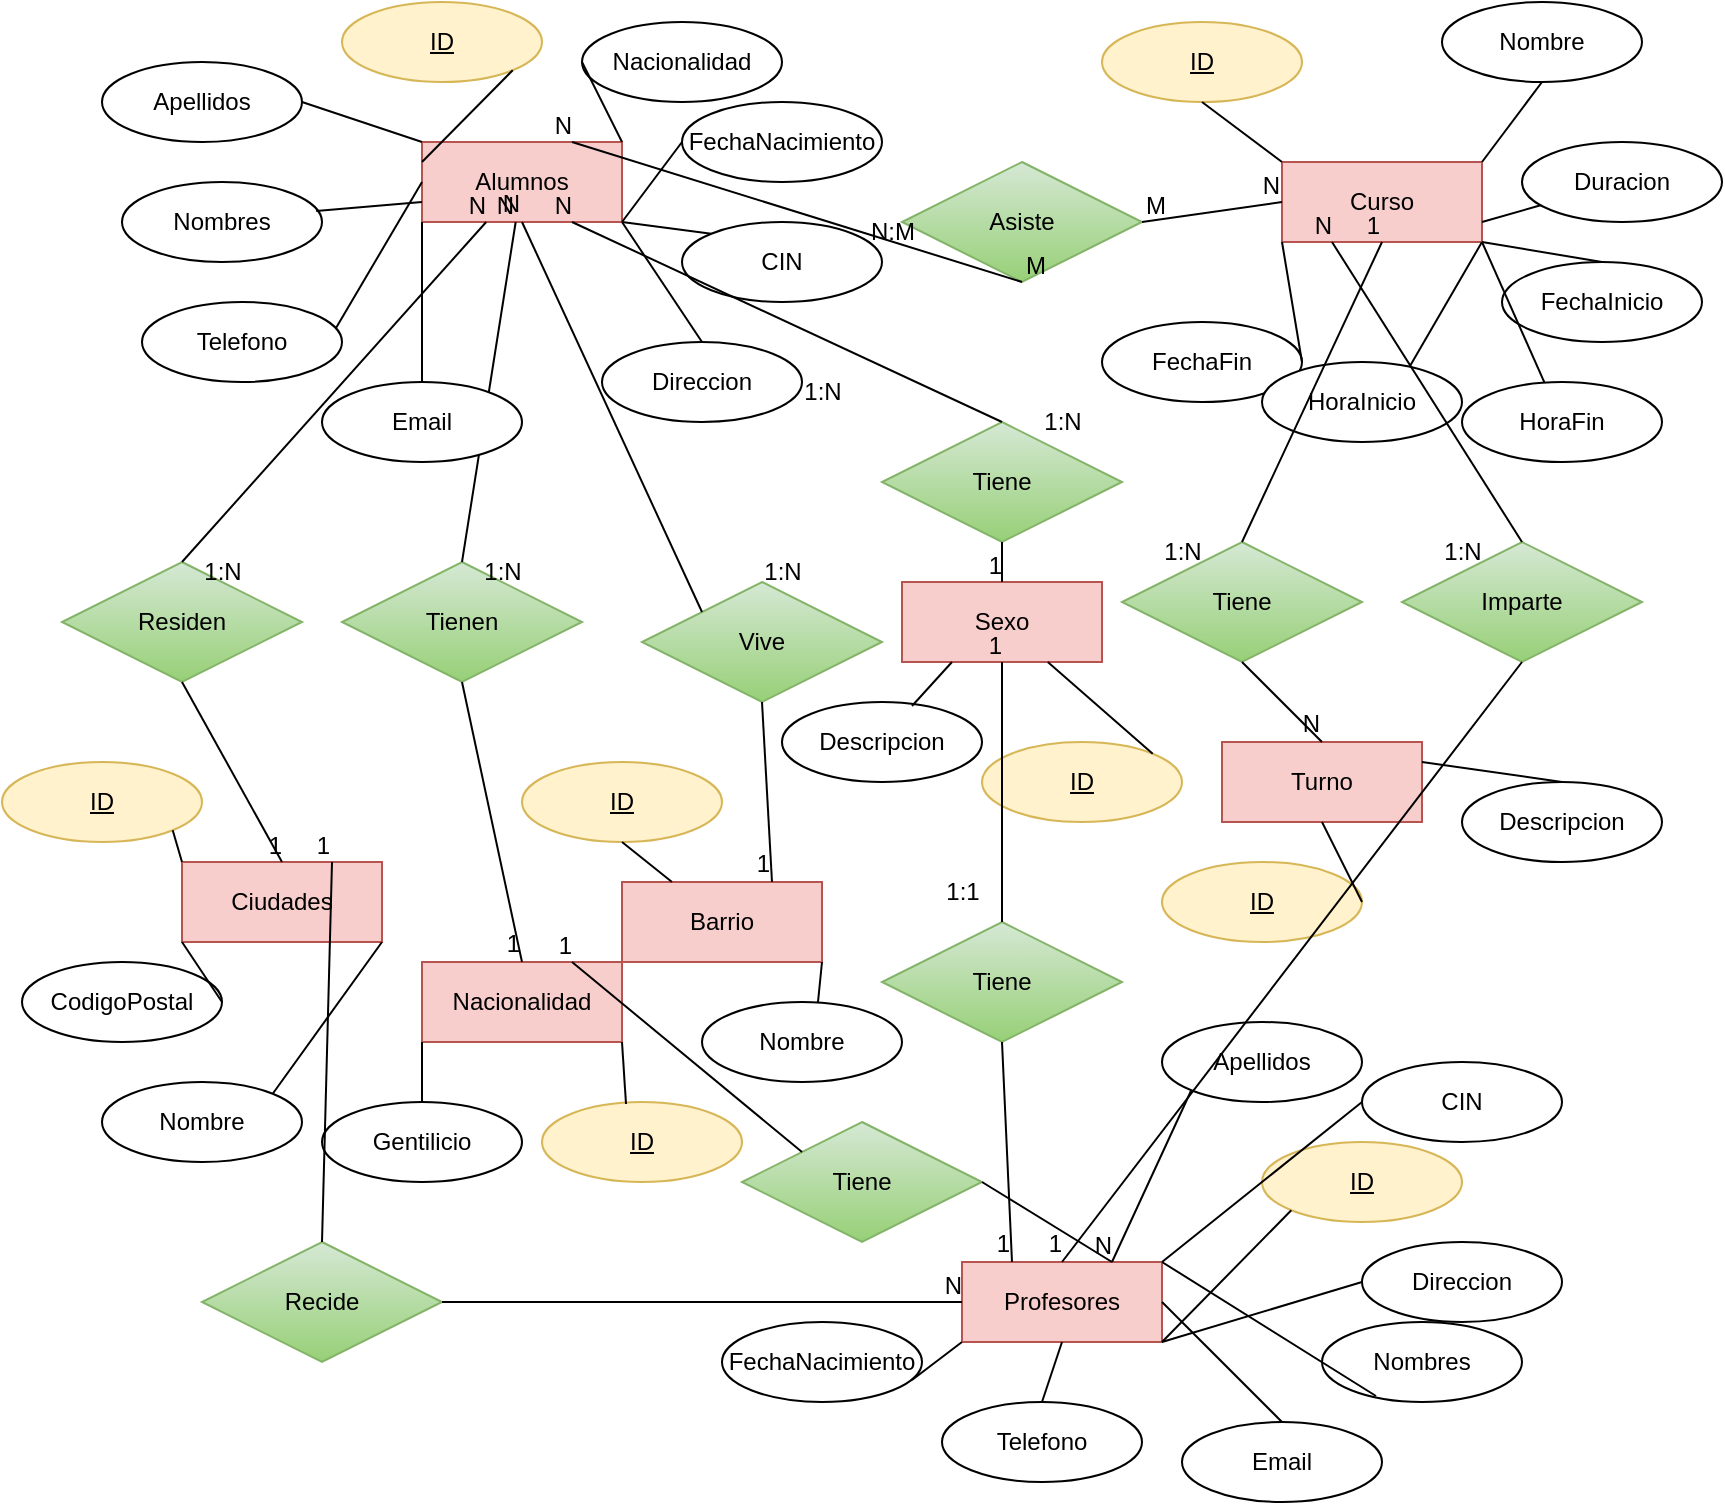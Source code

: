 <mxfile version="20.2.3" type="device"><diagram id="ryzPgXsZjJfLl2V2SXRF" name="Página-1"><mxGraphModel dx="1921" dy="790" grid="1" gridSize="10" guides="1" tooltips="1" connect="1" arrows="1" fold="1" page="1" pageScale="1" pageWidth="827" pageHeight="1169" math="0" shadow="0"><root><mxCell id="0"/><mxCell id="1" parent="0"/><mxCell id="Io1nAtHtb8ZyB7JN7uuc-1" value="Alumnos" style="whiteSpace=wrap;html=1;align=center;fillColor=#f8cecc;strokeColor=#b85450;" parent="1" vertex="1"><mxGeometry x="200" y="80" width="100" height="40" as="geometry"/></mxCell><mxCell id="Io1nAtHtb8ZyB7JN7uuc-3" value="ID" style="ellipse;whiteSpace=wrap;html=1;align=center;fontStyle=4;fillColor=#fff2cc;strokeColor=#d6b656;" parent="1" vertex="1"><mxGeometry x="160" y="10" width="100" height="40" as="geometry"/></mxCell><mxCell id="Io1nAtHtb8ZyB7JN7uuc-8" value="CIN" style="ellipse;whiteSpace=wrap;html=1;align=center;" parent="1" vertex="1"><mxGeometry x="330" y="120" width="100" height="40" as="geometry"/></mxCell><mxCell id="Io1nAtHtb8ZyB7JN7uuc-11" value="Telefono" style="ellipse;whiteSpace=wrap;html=1;align=center;" parent="1" vertex="1"><mxGeometry x="60" y="160" width="100" height="40" as="geometry"/></mxCell><mxCell id="Io1nAtHtb8ZyB7JN7uuc-12" value="Nacionalidad" style="ellipse;whiteSpace=wrap;html=1;align=center;" parent="1" vertex="1"><mxGeometry x="280" y="20" width="100" height="40" as="geometry"/></mxCell><mxCell id="Io1nAtHtb8ZyB7JN7uuc-13" value="Nombres" style="ellipse;whiteSpace=wrap;html=1;align=center;" parent="1" vertex="1"><mxGeometry x="50" y="100" width="100" height="40" as="geometry"/></mxCell><mxCell id="Io1nAtHtb8ZyB7JN7uuc-14" value="Apellidos" style="ellipse;whiteSpace=wrap;html=1;align=center;" parent="1" vertex="1"><mxGeometry x="40" y="40" width="100" height="40" as="geometry"/></mxCell><mxCell id="Io1nAtHtb8ZyB7JN7uuc-15" value="FechaNacimiento" style="ellipse;whiteSpace=wrap;html=1;align=center;" parent="1" vertex="1"><mxGeometry x="330" y="60" width="100" height="40" as="geometry"/></mxCell><mxCell id="Io1nAtHtb8ZyB7JN7uuc-16" value="" style="endArrow=none;html=1;rounded=0;exitX=0;exitY=1;exitDx=0;exitDy=0;" parent="1" source="Io1nAtHtb8ZyB7JN7uuc-1" target="Io1nAtHtb8ZyB7JN7uuc-9" edge="1"><mxGeometry relative="1" as="geometry"><mxPoint x="190" y="290" as="sourcePoint"/><mxPoint x="350" y="290" as="targetPoint"/></mxGeometry></mxCell><mxCell id="Io1nAtHtb8ZyB7JN7uuc-17" value="" style="endArrow=none;html=1;rounded=0;entryX=0;entryY=0.75;entryDx=0;entryDy=0;exitX=0.971;exitY=0.361;exitDx=0;exitDy=0;exitPerimeter=0;" parent="1" edge="1" target="Io1nAtHtb8ZyB7JN7uuc-1" source="Io1nAtHtb8ZyB7JN7uuc-13"><mxGeometry relative="1" as="geometry"><mxPoint x="100" y="270" as="sourcePoint"/><mxPoint x="260" y="270" as="targetPoint"/></mxGeometry></mxCell><mxCell id="Io1nAtHtb8ZyB7JN7uuc-18" value="" style="endArrow=none;html=1;rounded=0;exitX=0;exitY=0;exitDx=0;exitDy=0;entryX=1;entryY=0.5;entryDx=0;entryDy=0;" parent="1" source="Io1nAtHtb8ZyB7JN7uuc-1" target="Io1nAtHtb8ZyB7JN7uuc-14" edge="1"><mxGeometry relative="1" as="geometry"><mxPoint x="190" y="290" as="sourcePoint"/><mxPoint x="350" y="290" as="targetPoint"/></mxGeometry></mxCell><mxCell id="Io1nAtHtb8ZyB7JN7uuc-20" value="" style="endArrow=none;html=1;rounded=0;entryX=0;entryY=0.25;entryDx=0;entryDy=0;exitX=1;exitY=1;exitDx=0;exitDy=0;" parent="1" edge="1" target="Io1nAtHtb8ZyB7JN7uuc-1" source="Io1nAtHtb8ZyB7JN7uuc-3"><mxGeometry relative="1" as="geometry"><mxPoint x="150" y="160" as="sourcePoint"/><mxPoint x="210" y="230" as="targetPoint"/></mxGeometry></mxCell><mxCell id="Io1nAtHtb8ZyB7JN7uuc-21" value="" style="endArrow=none;html=1;rounded=0;exitX=0.97;exitY=0.325;exitDx=0;exitDy=0;exitPerimeter=0;entryX=0;entryY=0.5;entryDx=0;entryDy=0;" parent="1" source="Io1nAtHtb8ZyB7JN7uuc-11" edge="1" target="Io1nAtHtb8ZyB7JN7uuc-1"><mxGeometry relative="1" as="geometry"><mxPoint x="190" y="290" as="sourcePoint"/><mxPoint x="210" y="270" as="targetPoint"/></mxGeometry></mxCell><mxCell id="Io1nAtHtb8ZyB7JN7uuc-22" value="" style="endArrow=none;html=1;rounded=0;exitX=1;exitY=1;exitDx=0;exitDy=0;entryX=0;entryY=0.5;entryDx=0;entryDy=0;" parent="1" source="Io1nAtHtb8ZyB7JN7uuc-1" target="Io1nAtHtb8ZyB7JN7uuc-15" edge="1"><mxGeometry relative="1" as="geometry"><mxPoint x="190" y="290" as="sourcePoint"/><mxPoint x="350" y="290" as="targetPoint"/></mxGeometry></mxCell><mxCell id="Io1nAtHtb8ZyB7JN7uuc-23" value="" style="endArrow=none;html=1;rounded=0;exitX=1;exitY=1;exitDx=0;exitDy=0;entryX=0;entryY=0;entryDx=0;entryDy=0;" parent="1" source="Io1nAtHtb8ZyB7JN7uuc-1" target="Io1nAtHtb8ZyB7JN7uuc-8" edge="1"><mxGeometry relative="1" as="geometry"><mxPoint x="190" y="290" as="sourcePoint"/><mxPoint x="350" y="290" as="targetPoint"/></mxGeometry></mxCell><mxCell id="Io1nAtHtb8ZyB7JN7uuc-24" value="" style="endArrow=none;html=1;rounded=0;exitX=1;exitY=1;exitDx=0;exitDy=0;entryX=0.5;entryY=0;entryDx=0;entryDy=0;" parent="1" source="Io1nAtHtb8ZyB7JN7uuc-1" target="Io1nAtHtb8ZyB7JN7uuc-7" edge="1"><mxGeometry relative="1" as="geometry"><mxPoint x="190" y="290" as="sourcePoint"/><mxPoint x="350" y="290" as="targetPoint"/></mxGeometry></mxCell><mxCell id="Io1nAtHtb8ZyB7JN7uuc-27" value="" style="endArrow=none;html=1;rounded=0;exitX=1;exitY=0;exitDx=0;exitDy=0;entryX=0;entryY=0.5;entryDx=0;entryDy=0;" parent="1" source="Io1nAtHtb8ZyB7JN7uuc-1" target="Io1nAtHtb8ZyB7JN7uuc-12" edge="1"><mxGeometry relative="1" as="geometry"><mxPoint x="190" y="290" as="sourcePoint"/><mxPoint x="350" y="290" as="targetPoint"/></mxGeometry></mxCell><mxCell id="Io1nAtHtb8ZyB7JN7uuc-29" value="Ciudades" style="whiteSpace=wrap;html=1;align=center;fillColor=#f8cecc;strokeColor=#b85450;" parent="1" vertex="1"><mxGeometry x="80" y="440" width="100" height="40" as="geometry"/></mxCell><mxCell id="Io1nAtHtb8ZyB7JN7uuc-32" value="ID" style="ellipse;whiteSpace=wrap;html=1;align=center;fontStyle=4;fillColor=#fff2cc;strokeColor=#d6b656;" parent="1" vertex="1"><mxGeometry x="-10" y="390" width="100" height="40" as="geometry"/></mxCell><mxCell id="Io1nAtHtb8ZyB7JN7uuc-33" value="Nombre" style="ellipse;whiteSpace=wrap;html=1;align=center;" parent="1" vertex="1"><mxGeometry x="40" y="550" width="100" height="40" as="geometry"/></mxCell><mxCell id="Io1nAtHtb8ZyB7JN7uuc-34" value="CodigoPostal" style="ellipse;whiteSpace=wrap;html=1;align=center;" parent="1" vertex="1"><mxGeometry y="490" width="100" height="40" as="geometry"/></mxCell><mxCell id="Io1nAtHtb8ZyB7JN7uuc-35" value="Sexo" style="whiteSpace=wrap;html=1;align=center;fillColor=#f8cecc;strokeColor=#b85450;" parent="1" vertex="1"><mxGeometry x="440" y="300" width="100" height="40" as="geometry"/></mxCell><mxCell id="Io1nAtHtb8ZyB7JN7uuc-36" value="ID" style="ellipse;whiteSpace=wrap;html=1;align=center;fontStyle=4;fillColor=#fff2cc;strokeColor=#d6b656;" parent="1" vertex="1"><mxGeometry x="480" y="380" width="100" height="40" as="geometry"/></mxCell><mxCell id="Io1nAtHtb8ZyB7JN7uuc-37" value="Descripcion" style="ellipse;whiteSpace=wrap;html=1;align=center;" parent="1" vertex="1"><mxGeometry x="380" y="360" width="100" height="40" as="geometry"/></mxCell><mxCell id="Io1nAtHtb8ZyB7JN7uuc-40" value="" style="endArrow=none;html=1;rounded=0;exitX=0;exitY=0;exitDx=0;exitDy=0;entryX=1;entryY=1;entryDx=0;entryDy=0;" parent="1" source="Io1nAtHtb8ZyB7JN7uuc-29" target="Io1nAtHtb8ZyB7JN7uuc-32" edge="1"><mxGeometry relative="1" as="geometry"><mxPoint x="280" y="540" as="sourcePoint"/><mxPoint x="440" y="540" as="targetPoint"/></mxGeometry></mxCell><mxCell id="Io1nAtHtb8ZyB7JN7uuc-41" value="" style="endArrow=none;html=1;rounded=0;entryX=1;entryY=1;entryDx=0;entryDy=0;exitX=1;exitY=0;exitDx=0;exitDy=0;" parent="1" target="Io1nAtHtb8ZyB7JN7uuc-29" edge="1" source="Io1nAtHtb8ZyB7JN7uuc-33"><mxGeometry relative="1" as="geometry"><mxPoint x="140" y="620" as="sourcePoint"/><mxPoint x="250" y="540" as="targetPoint"/></mxGeometry></mxCell><mxCell id="Io1nAtHtb8ZyB7JN7uuc-42" value="" style="endArrow=none;html=1;rounded=0;exitX=1;exitY=0.5;exitDx=0;exitDy=0;entryX=0;entryY=1;entryDx=0;entryDy=0;" parent="1" source="Io1nAtHtb8ZyB7JN7uuc-34" target="Io1nAtHtb8ZyB7JN7uuc-29" edge="1"><mxGeometry relative="1" as="geometry"><mxPoint x="280" y="540" as="sourcePoint"/><mxPoint x="440" y="540" as="targetPoint"/></mxGeometry></mxCell><mxCell id="Io1nAtHtb8ZyB7JN7uuc-43" value="" style="endArrow=none;html=1;rounded=0;exitX=0.65;exitY=0.05;exitDx=0;exitDy=0;exitPerimeter=0;entryX=0.25;entryY=1;entryDx=0;entryDy=0;" parent="1" source="Io1nAtHtb8ZyB7JN7uuc-37" target="Io1nAtHtb8ZyB7JN7uuc-35" edge="1"><mxGeometry relative="1" as="geometry"><mxPoint x="280" y="540" as="sourcePoint"/><mxPoint x="440" y="540" as="targetPoint"/></mxGeometry></mxCell><mxCell id="Io1nAtHtb8ZyB7JN7uuc-44" value="" style="endArrow=none;html=1;rounded=0;entryX=1;entryY=0;entryDx=0;entryDy=0;" parent="1" source="Io1nAtHtb8ZyB7JN7uuc-35" target="Io1nAtHtb8ZyB7JN7uuc-36" edge="1"><mxGeometry relative="1" as="geometry"><mxPoint x="280" y="540" as="sourcePoint"/><mxPoint x="470" y="560" as="targetPoint"/></mxGeometry></mxCell><mxCell id="Io1nAtHtb8ZyB7JN7uuc-45" value="Barrio" style="whiteSpace=wrap;html=1;align=center;fillColor=#f8cecc;strokeColor=#b85450;" parent="1" vertex="1"><mxGeometry x="300" y="450" width="100" height="40" as="geometry"/></mxCell><mxCell id="Io1nAtHtb8ZyB7JN7uuc-46" value="ID" style="ellipse;whiteSpace=wrap;html=1;align=center;fontStyle=4;fillColor=#fff2cc;strokeColor=#d6b656;" parent="1" vertex="1"><mxGeometry x="250" y="390" width="100" height="40" as="geometry"/></mxCell><mxCell id="Io1nAtHtb8ZyB7JN7uuc-47" value="Nombre" style="ellipse;whiteSpace=wrap;html=1;align=center;" parent="1" vertex="1"><mxGeometry x="340" y="510" width="100" height="40" as="geometry"/></mxCell><mxCell id="Io1nAtHtb8ZyB7JN7uuc-48" value="" style="endArrow=none;html=1;rounded=0;exitX=1;exitY=1;exitDx=0;exitDy=0;entryX=0.58;entryY=0;entryDx=0;entryDy=0;entryPerimeter=0;" parent="1" source="Io1nAtHtb8ZyB7JN7uuc-45" target="Io1nAtHtb8ZyB7JN7uuc-47" edge="1"><mxGeometry relative="1" as="geometry"><mxPoint x="170" y="640" as="sourcePoint"/><mxPoint x="330" y="640" as="targetPoint"/></mxGeometry></mxCell><mxCell id="Io1nAtHtb8ZyB7JN7uuc-49" value="" style="endArrow=none;html=1;rounded=0;exitX=0.25;exitY=0;exitDx=0;exitDy=0;entryX=0.5;entryY=1;entryDx=0;entryDy=0;" parent="1" source="Io1nAtHtb8ZyB7JN7uuc-45" target="Io1nAtHtb8ZyB7JN7uuc-46" edge="1"><mxGeometry relative="1" as="geometry"><mxPoint x="170" y="640" as="sourcePoint"/><mxPoint x="330" y="640" as="targetPoint"/></mxGeometry></mxCell><mxCell id="Io1nAtHtb8ZyB7JN7uuc-50" value="Nacionalidad" style="whiteSpace=wrap;html=1;align=center;fillColor=#f8cecc;strokeColor=#b85450;" parent="1" vertex="1"><mxGeometry x="200" y="490" width="100" height="40" as="geometry"/></mxCell><mxCell id="Io1nAtHtb8ZyB7JN7uuc-51" value="ID" style="ellipse;whiteSpace=wrap;html=1;align=center;fontStyle=4;fillColor=#fff2cc;strokeColor=#d6b656;" parent="1" vertex="1"><mxGeometry x="260" y="560" width="100" height="40" as="geometry"/></mxCell><mxCell id="Io1nAtHtb8ZyB7JN7uuc-52" value="Gentilicio" style="ellipse;whiteSpace=wrap;html=1;align=center;" parent="1" vertex="1"><mxGeometry x="150" y="560" width="100" height="40" as="geometry"/></mxCell><mxCell id="Io1nAtHtb8ZyB7JN7uuc-53" value="" style="endArrow=none;html=1;rounded=0;entryX=0;entryY=1;entryDx=0;entryDy=0;exitX=0.5;exitY=0;exitDx=0;exitDy=0;" parent="1" source="Io1nAtHtb8ZyB7JN7uuc-52" target="Io1nAtHtb8ZyB7JN7uuc-50" edge="1"><mxGeometry relative="1" as="geometry"><mxPoint x="170" y="540" as="sourcePoint"/><mxPoint x="330" y="540" as="targetPoint"/></mxGeometry></mxCell><mxCell id="Io1nAtHtb8ZyB7JN7uuc-54" value="" style="endArrow=none;html=1;rounded=0;entryX=0.42;entryY=0.025;entryDx=0;entryDy=0;entryPerimeter=0;exitX=1;exitY=1;exitDx=0;exitDy=0;" parent="1" source="Io1nAtHtb8ZyB7JN7uuc-50" target="Io1nAtHtb8ZyB7JN7uuc-51" edge="1"><mxGeometry relative="1" as="geometry"><mxPoint x="350" y="720" as="sourcePoint"/><mxPoint x="510" y="720" as="targetPoint"/></mxGeometry></mxCell><mxCell id="Io1nAtHtb8ZyB7JN7uuc-55" value="Profesores" style="whiteSpace=wrap;html=1;align=center;fillColor=#f8cecc;strokeColor=#b85450;" parent="1" vertex="1"><mxGeometry x="470" y="640" width="100" height="40" as="geometry"/></mxCell><mxCell id="Io1nAtHtb8ZyB7JN7uuc-58" value="ID" style="ellipse;whiteSpace=wrap;html=1;align=center;fontStyle=4;fillColor=#fff2cc;strokeColor=#d6b656;" parent="1" vertex="1"><mxGeometry x="620" y="580" width="100" height="40" as="geometry"/></mxCell><mxCell id="Io1nAtHtb8ZyB7JN7uuc-59" value="Nombres" style="ellipse;whiteSpace=wrap;html=1;align=center;" parent="1" vertex="1"><mxGeometry x="650" y="670" width="100" height="40" as="geometry"/></mxCell><mxCell id="Io1nAtHtb8ZyB7JN7uuc-60" value="Email" style="ellipse;whiteSpace=wrap;html=1;align=center;" parent="1" vertex="1"><mxGeometry x="580" y="720" width="100" height="40" as="geometry"/></mxCell><mxCell id="Io1nAtHtb8ZyB7JN7uuc-61" value="Telefono" style="ellipse;whiteSpace=wrap;html=1;align=center;" parent="1" vertex="1"><mxGeometry x="460" y="710" width="100" height="40" as="geometry"/></mxCell><mxCell id="Io1nAtHtb8ZyB7JN7uuc-63" value="Direccion" style="ellipse;whiteSpace=wrap;html=1;align=center;" parent="1" vertex="1"><mxGeometry x="670" y="630" width="100" height="40" as="geometry"/></mxCell><mxCell id="Io1nAtHtb8ZyB7JN7uuc-64" value="Apellidos" style="ellipse;whiteSpace=wrap;html=1;align=center;" parent="1" vertex="1"><mxGeometry x="570" y="520" width="100" height="40" as="geometry"/></mxCell><mxCell id="Io1nAtHtb8ZyB7JN7uuc-66" value="FechaNacimiento" style="ellipse;whiteSpace=wrap;html=1;align=center;" parent="1" vertex="1"><mxGeometry x="350" y="670" width="100" height="40" as="geometry"/></mxCell><mxCell id="Io1nAtHtb8ZyB7JN7uuc-67" value="" style="endArrow=none;html=1;rounded=0;exitX=0.27;exitY=0.925;exitDx=0;exitDy=0;exitPerimeter=0;entryX=1;entryY=0;entryDx=0;entryDy=0;" parent="1" source="Io1nAtHtb8ZyB7JN7uuc-59" target="Io1nAtHtb8ZyB7JN7uuc-55" edge="1"><mxGeometry relative="1" as="geometry"><mxPoint x="620" y="409.5" as="sourcePoint"/><mxPoint x="780" y="409.5" as="targetPoint"/></mxGeometry></mxCell><mxCell id="Io1nAtHtb8ZyB7JN7uuc-68" value="" style="endArrow=none;html=1;rounded=0;exitX=0.5;exitY=0;exitDx=0;exitDy=0;entryX=0.5;entryY=1;entryDx=0;entryDy=0;" parent="1" source="Io1nAtHtb8ZyB7JN7uuc-61" target="Io1nAtHtb8ZyB7JN7uuc-55" edge="1"><mxGeometry relative="1" as="geometry"><mxPoint x="530" y="340" as="sourcePoint"/><mxPoint x="690" y="340" as="targetPoint"/></mxGeometry></mxCell><mxCell id="Io1nAtHtb8ZyB7JN7uuc-72" value="" style="endArrow=none;html=1;rounded=0;entryX=0;entryY=1;entryDx=0;entryDy=0;exitX=0.95;exitY=0.725;exitDx=0;exitDy=0;exitPerimeter=0;" parent="1" source="Io1nAtHtb8ZyB7JN7uuc-66" target="Io1nAtHtb8ZyB7JN7uuc-55" edge="1"><mxGeometry relative="1" as="geometry"><mxPoint x="560" y="490" as="sourcePoint"/><mxPoint x="720" y="490" as="targetPoint"/></mxGeometry></mxCell><mxCell id="Io1nAtHtb8ZyB7JN7uuc-73" value="" style="endArrow=none;html=1;rounded=0;exitX=0;exitY=1;exitDx=0;exitDy=0;entryX=1;entryY=1;entryDx=0;entryDy=0;" parent="1" source="Io1nAtHtb8ZyB7JN7uuc-58" target="Io1nAtHtb8ZyB7JN7uuc-55" edge="1"><mxGeometry relative="1" as="geometry"><mxPoint x="560" y="500" as="sourcePoint"/><mxPoint x="720" y="500" as="targetPoint"/></mxGeometry></mxCell><mxCell id="Io1nAtHtb8ZyB7JN7uuc-74" value="" style="endArrow=none;html=1;rounded=0;exitX=0;exitY=1;exitDx=0;exitDy=0;entryX=0.75;entryY=0;entryDx=0;entryDy=0;" parent="1" source="Io1nAtHtb8ZyB7JN7uuc-64" edge="1" target="Io1nAtHtb8ZyB7JN7uuc-55"><mxGeometry relative="1" as="geometry"><mxPoint x="530" y="340" as="sourcePoint"/><mxPoint x="590" y="430" as="targetPoint"/></mxGeometry></mxCell><mxCell id="Io1nAtHtb8ZyB7JN7uuc-76" value="" style="endArrow=none;html=1;rounded=0;entryX=0;entryY=0.5;entryDx=0;entryDy=0;exitX=1;exitY=0;exitDx=0;exitDy=0;" parent="1" source="Io1nAtHtb8ZyB7JN7uuc-55" target="Io1nAtHtb8ZyB7JN7uuc-62" edge="1"><mxGeometry relative="1" as="geometry"><mxPoint x="570" y="440" as="sourcePoint"/><mxPoint x="730" y="440" as="targetPoint"/></mxGeometry></mxCell><mxCell id="Io1nAtHtb8ZyB7JN7uuc-77" value="" style="endArrow=none;html=1;rounded=0;exitX=1;exitY=1;exitDx=0;exitDy=0;entryX=0;entryY=0.5;entryDx=0;entryDy=0;" parent="1" source="Io1nAtHtb8ZyB7JN7uuc-55" target="Io1nAtHtb8ZyB7JN7uuc-63" edge="1"><mxGeometry relative="1" as="geometry"><mxPoint x="600" y="479.5" as="sourcePoint"/><mxPoint x="730" y="480" as="targetPoint"/></mxGeometry></mxCell><mxCell id="Io1nAtHtb8ZyB7JN7uuc-78" value="" style="endArrow=none;html=1;rounded=0;entryX=0.5;entryY=0;entryDx=0;entryDy=0;exitX=1;exitY=0.5;exitDx=0;exitDy=0;" parent="1" target="Io1nAtHtb8ZyB7JN7uuc-60" edge="1" source="Io1nAtHtb8ZyB7JN7uuc-55"><mxGeometry relative="1" as="geometry"><mxPoint x="690" y="470" as="sourcePoint"/><mxPoint x="710" y="540" as="targetPoint"/></mxGeometry></mxCell><mxCell id="Io1nAtHtb8ZyB7JN7uuc-79" value="Curso" style="whiteSpace=wrap;html=1;align=center;fillColor=#f8cecc;strokeColor=#b85450;" parent="1" vertex="1"><mxGeometry x="630" y="90" width="100" height="40" as="geometry"/></mxCell><mxCell id="Io1nAtHtb8ZyB7JN7uuc-80" value="ID" style="ellipse;whiteSpace=wrap;html=1;align=center;fontStyle=4;fillColor=#fff2cc;strokeColor=#d6b656;" parent="1" vertex="1"><mxGeometry x="540" y="20" width="100" height="40" as="geometry"/></mxCell><mxCell id="Io1nAtHtb8ZyB7JN7uuc-82" value="Nombre" style="ellipse;whiteSpace=wrap;html=1;align=center;" parent="1" vertex="1"><mxGeometry x="710" y="10" width="100" height="40" as="geometry"/></mxCell><mxCell id="Io1nAtHtb8ZyB7JN7uuc-83" value="FechaInicio" style="ellipse;whiteSpace=wrap;html=1;align=center;" parent="1" vertex="1"><mxGeometry x="740" y="140" width="100" height="40" as="geometry"/></mxCell><mxCell id="Io1nAtHtb8ZyB7JN7uuc-84" value="FechaFin" style="ellipse;whiteSpace=wrap;html=1;align=center;" parent="1" vertex="1"><mxGeometry x="540" y="170" width="100" height="40" as="geometry"/></mxCell><mxCell id="Io1nAtHtb8ZyB7JN7uuc-86" value="Duracion" style="ellipse;whiteSpace=wrap;html=1;align=center;" parent="1" vertex="1"><mxGeometry x="750" y="80" width="100" height="40" as="geometry"/></mxCell><mxCell id="Io1nAtHtb8ZyB7JN7uuc-87" value="HoraInicio" style="ellipse;whiteSpace=wrap;html=1;align=center;" parent="1" vertex="1"><mxGeometry x="620" y="190" width="100" height="40" as="geometry"/></mxCell><mxCell id="Io1nAtHtb8ZyB7JN7uuc-88" value="HoraFin" style="ellipse;whiteSpace=wrap;html=1;align=center;" parent="1" vertex="1"><mxGeometry x="720" y="200" width="100" height="40" as="geometry"/></mxCell><mxCell id="Io1nAtHtb8ZyB7JN7uuc-89" value="" style="endArrow=none;html=1;rounded=0;exitX=0.5;exitY=1;exitDx=0;exitDy=0;entryX=0;entryY=0;entryDx=0;entryDy=0;" parent="1" source="Io1nAtHtb8ZyB7JN7uuc-80" target="Io1nAtHtb8ZyB7JN7uuc-79" edge="1"><mxGeometry relative="1" as="geometry"><mxPoint x="590" y="109" as="sourcePoint"/><mxPoint x="750" y="109" as="targetPoint"/></mxGeometry></mxCell><mxCell id="Io1nAtHtb8ZyB7JN7uuc-91" value="" style="endArrow=none;html=1;rounded=0;exitX=1;exitY=0;exitDx=0;exitDy=0;entryX=0.5;entryY=1;entryDx=0;entryDy=0;" parent="1" source="Io1nAtHtb8ZyB7JN7uuc-79" target="Io1nAtHtb8ZyB7JN7uuc-82" edge="1"><mxGeometry relative="1" as="geometry"><mxPoint x="650" y="110" as="sourcePoint"/><mxPoint x="810" y="110" as="targetPoint"/></mxGeometry></mxCell><mxCell id="Io1nAtHtb8ZyB7JN7uuc-93" value="" style="endArrow=none;html=1;rounded=0;entryX=0.5;entryY=0;entryDx=0;entryDy=0;exitX=1;exitY=1;exitDx=0;exitDy=0;" parent="1" source="Io1nAtHtb8ZyB7JN7uuc-79" target="Io1nAtHtb8ZyB7JN7uuc-83" edge="1"><mxGeometry relative="1" as="geometry"><mxPoint x="567" y="170" as="sourcePoint"/><mxPoint x="727" y="170" as="targetPoint"/></mxGeometry></mxCell><mxCell id="Io1nAtHtb8ZyB7JN7uuc-95" value="" style="endArrow=none;html=1;rounded=0;exitX=1;exitY=0.75;exitDx=0;exitDy=0;" parent="1" target="Io1nAtHtb8ZyB7JN7uuc-86" edge="1" source="Io1nAtHtb8ZyB7JN7uuc-79"><mxGeometry relative="1" as="geometry"><mxPoint x="720" y="160" as="sourcePoint"/><mxPoint x="797" y="180" as="targetPoint"/><Array as="points"/></mxGeometry></mxCell><mxCell id="Io1nAtHtb8ZyB7JN7uuc-96" value="" style="endArrow=none;html=1;rounded=0;exitX=0.74;exitY=0.05;exitDx=0;exitDy=0;entryX=1;entryY=1;entryDx=0;entryDy=0;exitPerimeter=0;" parent="1" source="Io1nAtHtb8ZyB7JN7uuc-87" target="Io1nAtHtb8ZyB7JN7uuc-79" edge="1"><mxGeometry relative="1" as="geometry"><mxPoint x="660" y="180" as="sourcePoint"/><mxPoint x="700" y="160" as="targetPoint"/></mxGeometry></mxCell><mxCell id="Io1nAtHtb8ZyB7JN7uuc-99" value="" style="endArrow=none;html=1;rounded=0;exitX=1;exitY=1;exitDx=0;exitDy=0;" parent="1" source="Io1nAtHtb8ZyB7JN7uuc-79" target="Io1nAtHtb8ZyB7JN7uuc-88" edge="1"><mxGeometry relative="1" as="geometry"><mxPoint x="673.74" y="160" as="sourcePoint"/><mxPoint x="709.995" y="191.803" as="targetPoint"/></mxGeometry></mxCell><mxCell id="Io1nAtHtb8ZyB7JN7uuc-100" value="" style="endArrow=none;html=1;rounded=0;entryX=0;entryY=1;entryDx=0;entryDy=0;exitX=1;exitY=0.5;exitDx=0;exitDy=0;" parent="1" source="Io1nAtHtb8ZyB7JN7uuc-84" target="Io1nAtHtb8ZyB7JN7uuc-79" edge="1"><mxGeometry relative="1" as="geometry"><mxPoint x="570" y="140" as="sourcePoint"/><mxPoint x="616.255" y="181.803" as="targetPoint"/></mxGeometry></mxCell><mxCell id="Io1nAtHtb8ZyB7JN7uuc-103" value="Turno" style="whiteSpace=wrap;html=1;align=center;fillColor=#f8cecc;strokeColor=#b85450;" parent="1" vertex="1"><mxGeometry x="600" y="380" width="100" height="40" as="geometry"/></mxCell><mxCell id="Io1nAtHtb8ZyB7JN7uuc-105" value="ID" style="ellipse;whiteSpace=wrap;html=1;align=center;fontStyle=4;fillColor=#fff2cc;strokeColor=#d6b656;" parent="1" vertex="1"><mxGeometry x="570" y="440" width="100" height="40" as="geometry"/></mxCell><mxCell id="Io1nAtHtb8ZyB7JN7uuc-107" value="Descripcion" style="ellipse;whiteSpace=wrap;html=1;align=center;" parent="1" vertex="1"><mxGeometry x="720" y="400" width="100" height="40" as="geometry"/></mxCell><mxCell id="Io1nAtHtb8ZyB7JN7uuc-108" value="" style="endArrow=none;html=1;rounded=0;exitX=1;exitY=0.5;exitDx=0;exitDy=0;entryX=0.5;entryY=1;entryDx=0;entryDy=0;" parent="1" source="Io1nAtHtb8ZyB7JN7uuc-105" target="Io1nAtHtb8ZyB7JN7uuc-103" edge="1"><mxGeometry relative="1" as="geometry"><mxPoint x="480" y="740" as="sourcePoint"/><mxPoint x="640" y="740" as="targetPoint"/></mxGeometry></mxCell><mxCell id="Io1nAtHtb8ZyB7JN7uuc-113" value="Vive" style="shape=rhombus;perimeter=rhombusPerimeter;whiteSpace=wrap;html=1;align=center;fillColor=#d5e8d4;strokeColor=#82b366;gradientColor=#97d077;" parent="1" vertex="1"><mxGeometry x="310" y="300" width="120" height="60" as="geometry"/></mxCell><mxCell id="Io1nAtHtb8ZyB7JN7uuc-122" value="" style="endArrow=none;html=1;rounded=0;entryX=0.5;entryY=1;entryDx=0;entryDy=0;exitX=0;exitY=0;exitDx=0;exitDy=0;startArrow=none;" parent="1" source="Io1nAtHtb8ZyB7JN7uuc-113" target="Io1nAtHtb8ZyB7JN7uuc-1" edge="1"><mxGeometry relative="1" as="geometry"><mxPoint x="130" y="429" as="sourcePoint"/><mxPoint x="290" y="429" as="targetPoint"/></mxGeometry></mxCell><mxCell id="Io1nAtHtb8ZyB7JN7uuc-123" value="N" style="resizable=0;html=1;align=right;verticalAlign=bottom;" parent="Io1nAtHtb8ZyB7JN7uuc-122" connectable="0" vertex="1"><mxGeometry x="1" relative="1" as="geometry"/></mxCell><mxCell id="Io1nAtHtb8ZyB7JN7uuc-126" value="" style="endArrow=none;html=1;rounded=0;entryX=0.75;entryY=0;entryDx=0;entryDy=0;exitX=0.5;exitY=1;exitDx=0;exitDy=0;" parent="1" source="Io1nAtHtb8ZyB7JN7uuc-113" target="Io1nAtHtb8ZyB7JN7uuc-45" edge="1"><mxGeometry relative="1" as="geometry"><mxPoint x="350" y="480" as="sourcePoint"/><mxPoint x="340" y="440" as="targetPoint"/><Array as="points"/></mxGeometry></mxCell><mxCell id="Io1nAtHtb8ZyB7JN7uuc-127" value="1" style="resizable=0;html=1;align=right;verticalAlign=bottom;" parent="Io1nAtHtb8ZyB7JN7uuc-126" connectable="0" vertex="1"><mxGeometry x="1" relative="1" as="geometry"/></mxCell><mxCell id="Io1nAtHtb8ZyB7JN7uuc-130" value="1:N" style="text;html=1;align=center;verticalAlign=middle;resizable=0;points=[];autosize=1;strokeColor=none;fillColor=none;" parent="1" vertex="1"><mxGeometry x="360" y="280" width="40" height="30" as="geometry"/></mxCell><mxCell id="Io1nAtHtb8ZyB7JN7uuc-131" value="Tienen" style="shape=rhombus;perimeter=rhombusPerimeter;whiteSpace=wrap;html=1;align=center;fillColor=#d5e8d4;gradientColor=#97d077;strokeColor=#82b366;" parent="1" vertex="1"><mxGeometry x="160" y="290" width="120" height="60" as="geometry"/></mxCell><mxCell id="Io1nAtHtb8ZyB7JN7uuc-132" value="" style="endArrow=none;html=1;rounded=0;entryX=0.5;entryY=0;entryDx=0;entryDy=0;exitX=0.5;exitY=1;exitDx=0;exitDy=0;" parent="1" source="Io1nAtHtb8ZyB7JN7uuc-131" target="Io1nAtHtb8ZyB7JN7uuc-50" edge="1"><mxGeometry relative="1" as="geometry"><mxPoint x="180" y="540" as="sourcePoint"/><mxPoint x="340" y="540" as="targetPoint"/></mxGeometry></mxCell><mxCell id="Io1nAtHtb8ZyB7JN7uuc-133" value="1" style="resizable=0;html=1;align=right;verticalAlign=bottom;" parent="Io1nAtHtb8ZyB7JN7uuc-132" connectable="0" vertex="1"><mxGeometry x="1" relative="1" as="geometry"/></mxCell><mxCell id="Io1nAtHtb8ZyB7JN7uuc-134" value="" style="endArrow=none;html=1;rounded=0;exitX=0.5;exitY=0;exitDx=0;exitDy=0;startArrow=none;" parent="1" source="Io1nAtHtb8ZyB7JN7uuc-131" target="Io1nAtHtb8ZyB7JN7uuc-1" edge="1"><mxGeometry relative="1" as="geometry"><mxPoint x="180" y="540" as="sourcePoint"/><mxPoint x="340" y="540" as="targetPoint"/></mxGeometry></mxCell><mxCell id="Io1nAtHtb8ZyB7JN7uuc-135" value="N" style="resizable=0;html=1;align=right;verticalAlign=bottom;" parent="Io1nAtHtb8ZyB7JN7uuc-134" connectable="0" vertex="1"><mxGeometry x="1" relative="1" as="geometry"/></mxCell><mxCell id="Io1nAtHtb8ZyB7JN7uuc-137" value="Residen" style="shape=rhombus;perimeter=rhombusPerimeter;whiteSpace=wrap;html=1;align=center;fillColor=#d5e8d4;gradientColor=#97d077;strokeColor=#82b366;" parent="1" vertex="1"><mxGeometry x="20" y="290" width="120" height="60" as="geometry"/></mxCell><mxCell id="Io1nAtHtb8ZyB7JN7uuc-138" value="1:N" style="text;html=1;align=center;verticalAlign=middle;resizable=0;points=[];autosize=1;strokeColor=none;fillColor=none;" parent="1" vertex="1"><mxGeometry x="220" y="280" width="40" height="30" as="geometry"/></mxCell><mxCell id="Io1nAtHtb8ZyB7JN7uuc-139" value="" style="endArrow=none;html=1;rounded=0;exitX=0.5;exitY=0;exitDx=0;exitDy=0;startArrow=none;" parent="1" source="Io1nAtHtb8ZyB7JN7uuc-137" target="Io1nAtHtb8ZyB7JN7uuc-1" edge="1"><mxGeometry relative="1" as="geometry"><mxPoint x="170" y="540" as="sourcePoint"/><mxPoint x="260" y="270" as="targetPoint"/></mxGeometry></mxCell><mxCell id="Io1nAtHtb8ZyB7JN7uuc-140" value="N" style="resizable=0;html=1;align=right;verticalAlign=bottom;" parent="Io1nAtHtb8ZyB7JN7uuc-139" connectable="0" vertex="1"><mxGeometry x="1" relative="1" as="geometry"/></mxCell><mxCell id="Io1nAtHtb8ZyB7JN7uuc-141" value="" style="endArrow=none;html=1;rounded=0;entryX=0.5;entryY=0;entryDx=0;entryDy=0;exitX=0.5;exitY=1;exitDx=0;exitDy=0;" parent="1" source="Io1nAtHtb8ZyB7JN7uuc-137" target="Io1nAtHtb8ZyB7JN7uuc-29" edge="1"><mxGeometry relative="1" as="geometry"><mxPoint x="170" y="540" as="sourcePoint"/><mxPoint x="330" y="540" as="targetPoint"/></mxGeometry></mxCell><mxCell id="Io1nAtHtb8ZyB7JN7uuc-142" value="1" style="resizable=0;html=1;align=right;verticalAlign=bottom;" parent="Io1nAtHtb8ZyB7JN7uuc-141" connectable="0" vertex="1"><mxGeometry x="1" relative="1" as="geometry"/></mxCell><mxCell id="Io1nAtHtb8ZyB7JN7uuc-143" value="1:N" style="text;html=1;align=center;verticalAlign=middle;resizable=0;points=[];autosize=1;strokeColor=none;fillColor=none;" parent="1" vertex="1"><mxGeometry x="80" y="280" width="40" height="30" as="geometry"/></mxCell><mxCell id="Io1nAtHtb8ZyB7JN7uuc-144" value="Tiene" style="shape=rhombus;perimeter=rhombusPerimeter;whiteSpace=wrap;html=1;align=center;fillColor=#d5e8d4;gradientColor=#97d077;strokeColor=#82b366;" parent="1" vertex="1"><mxGeometry x="430" y="220" width="120" height="60" as="geometry"/></mxCell><mxCell id="Io1nAtHtb8ZyB7JN7uuc-147" value="" style="endArrow=none;html=1;rounded=0;entryX=0.75;entryY=1;entryDx=0;entryDy=0;exitX=0.5;exitY=0;exitDx=0;exitDy=0;" parent="1" source="Io1nAtHtb8ZyB7JN7uuc-144" target="Io1nAtHtb8ZyB7JN7uuc-1" edge="1"><mxGeometry relative="1" as="geometry"><mxPoint x="350" y="540" as="sourcePoint"/><mxPoint x="510" y="540" as="targetPoint"/></mxGeometry></mxCell><mxCell id="Io1nAtHtb8ZyB7JN7uuc-148" value="N" style="resizable=0;html=1;align=right;verticalAlign=bottom;" parent="Io1nAtHtb8ZyB7JN7uuc-147" connectable="0" vertex="1"><mxGeometry x="1" relative="1" as="geometry"/></mxCell><mxCell id="Io1nAtHtb8ZyB7JN7uuc-149" value="" style="endArrow=none;html=1;rounded=0;entryX=0.5;entryY=0;entryDx=0;entryDy=0;exitX=0.5;exitY=1;exitDx=0;exitDy=0;" parent="1" source="Io1nAtHtb8ZyB7JN7uuc-144" target="Io1nAtHtb8ZyB7JN7uuc-35" edge="1"><mxGeometry relative="1" as="geometry"><mxPoint x="350" y="540" as="sourcePoint"/><mxPoint x="510" y="540" as="targetPoint"/></mxGeometry></mxCell><mxCell id="Io1nAtHtb8ZyB7JN7uuc-150" value="1" style="resizable=0;html=1;align=right;verticalAlign=bottom;" parent="Io1nAtHtb8ZyB7JN7uuc-149" connectable="0" vertex="1"><mxGeometry x="1" relative="1" as="geometry"/></mxCell><mxCell id="Lz_9PRgr0-Z5zKff-iml-3" value="Tiene" style="shape=rhombus;perimeter=rhombusPerimeter;whiteSpace=wrap;html=1;align=center;fillColor=#d5e8d4;strokeColor=#82b366;gradientColor=#97d077;" vertex="1" parent="1"><mxGeometry x="550" y="280" width="120" height="60" as="geometry"/></mxCell><mxCell id="Lz_9PRgr0-Z5zKff-iml-6" value="" style="endArrow=none;html=1;rounded=0;entryX=0.5;entryY=1;entryDx=0;entryDy=0;exitX=0.5;exitY=0;exitDx=0;exitDy=0;" edge="1" parent="1" source="Lz_9PRgr0-Z5zKff-iml-3" target="Io1nAtHtb8ZyB7JN7uuc-79"><mxGeometry relative="1" as="geometry"><mxPoint x="600" y="290" as="sourcePoint"/><mxPoint x="720" y="520" as="targetPoint"/></mxGeometry></mxCell><mxCell id="Lz_9PRgr0-Z5zKff-iml-7" value="1" style="resizable=0;html=1;align=right;verticalAlign=bottom;" connectable="0" vertex="1" parent="Lz_9PRgr0-Z5zKff-iml-6"><mxGeometry x="1" relative="1" as="geometry"/></mxCell><mxCell id="Lz_9PRgr0-Z5zKff-iml-8" value="" style="endArrow=none;html=1;rounded=0;exitX=0.5;exitY=1;exitDx=0;exitDy=0;entryX=0.5;entryY=0;entryDx=0;entryDy=0;" edge="1" parent="1" source="Lz_9PRgr0-Z5zKff-iml-3" target="Io1nAtHtb8ZyB7JN7uuc-103"><mxGeometry relative="1" as="geometry"><mxPoint x="570" y="370" as="sourcePoint"/><mxPoint x="610" y="620" as="targetPoint"/></mxGeometry></mxCell><mxCell id="Lz_9PRgr0-Z5zKff-iml-9" value="N" style="resizable=0;html=1;align=right;verticalAlign=bottom;" connectable="0" vertex="1" parent="Lz_9PRgr0-Z5zKff-iml-8"><mxGeometry x="1" relative="1" as="geometry"/></mxCell><mxCell id="Lz_9PRgr0-Z5zKff-iml-10" value="1:N" style="text;html=1;align=center;verticalAlign=middle;resizable=0;points=[];autosize=1;strokeColor=none;fillColor=none;" vertex="1" parent="1"><mxGeometry x="560" y="270" width="40" height="30" as="geometry"/></mxCell><mxCell id="Lz_9PRgr0-Z5zKff-iml-13" value="Imparte" style="shape=rhombus;perimeter=rhombusPerimeter;whiteSpace=wrap;html=1;align=center;fillColor=#d5e8d4;strokeColor=#82b366;gradientColor=#97d077;" vertex="1" parent="1"><mxGeometry x="690" y="280" width="120" height="60" as="geometry"/></mxCell><mxCell id="Lz_9PRgr0-Z5zKff-iml-14" value="" style="endArrow=none;html=1;rounded=0;entryX=0.5;entryY=0;entryDx=0;entryDy=0;exitX=0.5;exitY=1;exitDx=0;exitDy=0;startArrow=none;" edge="1" parent="1" source="Lz_9PRgr0-Z5zKff-iml-13" target="Io1nAtHtb8ZyB7JN7uuc-55"><mxGeometry relative="1" as="geometry"><mxPoint x="610" y="340" as="sourcePoint"/><mxPoint x="670" y="220" as="targetPoint"/></mxGeometry></mxCell><mxCell id="Lz_9PRgr0-Z5zKff-iml-15" value="1" style="resizable=0;html=1;align=right;verticalAlign=bottom;" connectable="0" vertex="1" parent="Lz_9PRgr0-Z5zKff-iml-14"><mxGeometry x="1" relative="1" as="geometry"/></mxCell><mxCell id="Lz_9PRgr0-Z5zKff-iml-20" value="" style="endArrow=none;html=1;rounded=0;exitX=0.5;exitY=0;exitDx=0;exitDy=0;entryX=0.25;entryY=1;entryDx=0;entryDy=0;" edge="1" parent="1" source="Lz_9PRgr0-Z5zKff-iml-13" target="Io1nAtHtb8ZyB7JN7uuc-79"><mxGeometry relative="1" as="geometry"><mxPoint x="320" y="110" as="sourcePoint"/><mxPoint x="476" y="-20" as="targetPoint"/></mxGeometry></mxCell><mxCell id="Lz_9PRgr0-Z5zKff-iml-21" value="N" style="resizable=0;html=1;align=right;verticalAlign=bottom;" connectable="0" vertex="1" parent="Lz_9PRgr0-Z5zKff-iml-20"><mxGeometry x="1" relative="1" as="geometry"/></mxCell><mxCell id="Lz_9PRgr0-Z5zKff-iml-22" value="1:N" style="text;html=1;align=center;verticalAlign=middle;resizable=0;points=[];autosize=1;strokeColor=none;fillColor=none;" vertex="1" parent="1"><mxGeometry x="700" y="270" width="40" height="30" as="geometry"/></mxCell><mxCell id="Lz_9PRgr0-Z5zKff-iml-23" value="Tiene" style="shape=rhombus;perimeter=rhombusPerimeter;whiteSpace=wrap;html=1;align=center;fillColor=#d5e8d4;gradientColor=#97d077;strokeColor=#82b366;" vertex="1" parent="1"><mxGeometry x="430" y="470" width="120" height="60" as="geometry"/></mxCell><mxCell id="Lz_9PRgr0-Z5zKff-iml-24" value="" style="endArrow=none;html=1;rounded=0;entryX=0.25;entryY=0;entryDx=0;entryDy=0;exitX=0.5;exitY=1;exitDx=0;exitDy=0;" edge="1" parent="1" source="Lz_9PRgr0-Z5zKff-iml-23" target="Io1nAtHtb8ZyB7JN7uuc-55"><mxGeometry relative="1" as="geometry"><mxPoint x="670" y="530" as="sourcePoint"/><mxPoint x="800" y="535" as="targetPoint"/></mxGeometry></mxCell><mxCell id="Lz_9PRgr0-Z5zKff-iml-25" value="1" style="resizable=0;html=1;align=right;verticalAlign=bottom;" connectable="0" vertex="1" parent="Lz_9PRgr0-Z5zKff-iml-24"><mxGeometry x="1" relative="1" as="geometry"/></mxCell><mxCell id="Lz_9PRgr0-Z5zKff-iml-26" value="" style="endArrow=none;html=1;rounded=0;entryX=0.5;entryY=1;entryDx=0;entryDy=0;exitX=0.5;exitY=0;exitDx=0;exitDy=0;" edge="1" parent="1" source="Lz_9PRgr0-Z5zKff-iml-23" target="Io1nAtHtb8ZyB7JN7uuc-35"><mxGeometry relative="1" as="geometry"><mxPoint x="720" y="700" as="sourcePoint"/><mxPoint x="850" y="705" as="targetPoint"/></mxGeometry></mxCell><mxCell id="Lz_9PRgr0-Z5zKff-iml-27" value="1" style="resizable=0;html=1;align=right;verticalAlign=bottom;" connectable="0" vertex="1" parent="Lz_9PRgr0-Z5zKff-iml-26"><mxGeometry x="1" relative="1" as="geometry"/></mxCell><mxCell id="Lz_9PRgr0-Z5zKff-iml-28" value="1:1" style="text;html=1;align=center;verticalAlign=middle;resizable=0;points=[];autosize=1;strokeColor=none;fillColor=none;" vertex="1" parent="1"><mxGeometry x="450" y="440" width="40" height="30" as="geometry"/></mxCell><mxCell id="Lz_9PRgr0-Z5zKff-iml-29" value="1:N" style="text;html=1;align=center;verticalAlign=middle;resizable=0;points=[];autosize=1;strokeColor=none;fillColor=none;" vertex="1" parent="1"><mxGeometry x="500" y="205" width="40" height="30" as="geometry"/></mxCell><mxCell id="Lz_9PRgr0-Z5zKff-iml-30" value="Asiste" style="shape=rhombus;perimeter=rhombusPerimeter;whiteSpace=wrap;html=1;align=center;fillColor=#d5e8d4;strokeColor=#82b366;gradientColor=#97d077;" vertex="1" parent="1"><mxGeometry x="440" y="90" width="120" height="60" as="geometry"/></mxCell><mxCell id="Lz_9PRgr0-Z5zKff-iml-34" value="" style="endArrow=none;html=1;rounded=0;exitX=1;exitY=0.5;exitDx=0;exitDy=0;entryX=0;entryY=0.5;entryDx=0;entryDy=0;" edge="1" parent="1" source="Lz_9PRgr0-Z5zKff-iml-30" target="Io1nAtHtb8ZyB7JN7uuc-79"><mxGeometry relative="1" as="geometry"><mxPoint x="390" y="230" as="sourcePoint"/><mxPoint x="550" y="230" as="targetPoint"/></mxGeometry></mxCell><mxCell id="Lz_9PRgr0-Z5zKff-iml-35" value="M" style="resizable=0;html=1;align=left;verticalAlign=bottom;" connectable="0" vertex="1" parent="Lz_9PRgr0-Z5zKff-iml-34"><mxGeometry x="-1" relative="1" as="geometry"/></mxCell><mxCell id="Lz_9PRgr0-Z5zKff-iml-36" value="N" style="resizable=0;html=1;align=right;verticalAlign=bottom;" connectable="0" vertex="1" parent="Lz_9PRgr0-Z5zKff-iml-34"><mxGeometry x="1" relative="1" as="geometry"/></mxCell><mxCell id="Lz_9PRgr0-Z5zKff-iml-37" value="" style="endArrow=none;html=1;rounded=0;exitX=0.5;exitY=1;exitDx=0;exitDy=0;entryX=0.75;entryY=0;entryDx=0;entryDy=0;" edge="1" parent="1" source="Lz_9PRgr0-Z5zKff-iml-30" target="Io1nAtHtb8ZyB7JN7uuc-1"><mxGeometry relative="1" as="geometry"><mxPoint x="350" y="160" as="sourcePoint"/><mxPoint x="310" y="230" as="targetPoint"/></mxGeometry></mxCell><mxCell id="Lz_9PRgr0-Z5zKff-iml-38" value="M" style="resizable=0;html=1;align=left;verticalAlign=bottom;" connectable="0" vertex="1" parent="Lz_9PRgr0-Z5zKff-iml-37"><mxGeometry x="-1" relative="1" as="geometry"/></mxCell><mxCell id="Lz_9PRgr0-Z5zKff-iml-39" value="N" style="resizable=0;html=1;align=right;verticalAlign=bottom;" connectable="0" vertex="1" parent="Lz_9PRgr0-Z5zKff-iml-37"><mxGeometry x="1" relative="1" as="geometry"/></mxCell><mxCell id="Lz_9PRgr0-Z5zKff-iml-40" value="N:M" style="text;html=1;align=center;verticalAlign=middle;resizable=0;points=[];autosize=1;strokeColor=none;fillColor=none;" vertex="1" parent="1"><mxGeometry x="410" y="110" width="50" height="30" as="geometry"/></mxCell><mxCell id="Io1nAtHtb8ZyB7JN7uuc-7" value="Direccion" style="ellipse;whiteSpace=wrap;html=1;align=center;" parent="1" vertex="1"><mxGeometry x="290" y="180" width="100" height="40" as="geometry"/></mxCell><mxCell id="Io1nAtHtb8ZyB7JN7uuc-9" value="Email" style="ellipse;whiteSpace=wrap;html=1;align=center;" parent="1" vertex="1"><mxGeometry x="150" y="200" width="100" height="40" as="geometry"/></mxCell><mxCell id="Io1nAtHtb8ZyB7JN7uuc-62" value="CIN" style="ellipse;whiteSpace=wrap;html=1;align=center;" parent="1" vertex="1"><mxGeometry x="670" y="540" width="100" height="40" as="geometry"/></mxCell><mxCell id="Lz_9PRgr0-Z5zKff-iml-57" value="" style="endArrow=none;html=1;rounded=0;entryX=1;entryY=0.25;entryDx=0;entryDy=0;exitX=0.5;exitY=0;exitDx=0;exitDy=0;" edge="1" parent="1" source="Io1nAtHtb8ZyB7JN7uuc-107" target="Io1nAtHtb8ZyB7JN7uuc-103"><mxGeometry relative="1" as="geometry"><mxPoint x="190" y="410" as="sourcePoint"/><mxPoint x="350" y="410" as="targetPoint"/></mxGeometry></mxCell><mxCell id="Lz_9PRgr0-Z5zKff-iml-62" value="Tiene" style="shape=rhombus;perimeter=rhombusPerimeter;whiteSpace=wrap;html=1;align=center;fillColor=#d5e8d4;strokeColor=#82b366;gradientColor=#97d077;" vertex="1" parent="1"><mxGeometry x="360" y="570" width="120" height="60" as="geometry"/></mxCell><mxCell id="Lz_9PRgr0-Z5zKff-iml-63" value="" style="endArrow=none;html=1;rounded=0;entryX=0.75;entryY=0;entryDx=0;entryDy=0;exitX=1;exitY=0.5;exitDx=0;exitDy=0;" edge="1" parent="1" source="Lz_9PRgr0-Z5zKff-iml-62" target="Io1nAtHtb8ZyB7JN7uuc-55"><mxGeometry relative="1" as="geometry"><mxPoint x="390" y="410" as="sourcePoint"/><mxPoint x="550" y="410" as="targetPoint"/></mxGeometry></mxCell><mxCell id="Lz_9PRgr0-Z5zKff-iml-64" value="N" style="resizable=0;html=1;align=right;verticalAlign=bottom;" connectable="0" vertex="1" parent="Lz_9PRgr0-Z5zKff-iml-63"><mxGeometry x="1" relative="1" as="geometry"/></mxCell><mxCell id="Lz_9PRgr0-Z5zKff-iml-67" value="" style="endArrow=none;html=1;rounded=0;entryX=0.75;entryY=0;entryDx=0;entryDy=0;exitX=0;exitY=0;exitDx=0;exitDy=0;" edge="1" parent="1" source="Lz_9PRgr0-Z5zKff-iml-62" target="Io1nAtHtb8ZyB7JN7uuc-50"><mxGeometry relative="1" as="geometry"><mxPoint x="390" y="410" as="sourcePoint"/><mxPoint x="550" y="410" as="targetPoint"/></mxGeometry></mxCell><mxCell id="Lz_9PRgr0-Z5zKff-iml-68" value="1" style="resizable=0;html=1;align=right;verticalAlign=bottom;" connectable="0" vertex="1" parent="Lz_9PRgr0-Z5zKff-iml-67"><mxGeometry x="1" relative="1" as="geometry"/></mxCell><mxCell id="Lz_9PRgr0-Z5zKff-iml-69" value="1:N" style="text;html=1;align=center;verticalAlign=middle;resizable=0;points=[];autosize=1;strokeColor=none;fillColor=none;" vertex="1" parent="1"><mxGeometry x="380" y="190" width="40" height="30" as="geometry"/></mxCell><mxCell id="Lz_9PRgr0-Z5zKff-iml-72" value="Recide" style="shape=rhombus;perimeter=rhombusPerimeter;whiteSpace=wrap;html=1;align=center;fillColor=#d5e8d4;gradientColor=#97d077;strokeColor=#82b366;" vertex="1" parent="1"><mxGeometry x="90" y="630" width="120" height="60" as="geometry"/></mxCell><mxCell id="Lz_9PRgr0-Z5zKff-iml-75" value="" style="endArrow=none;html=1;rounded=0;entryX=0;entryY=0.5;entryDx=0;entryDy=0;exitX=1;exitY=0.5;exitDx=0;exitDy=0;" edge="1" parent="1" source="Lz_9PRgr0-Z5zKff-iml-72" target="Io1nAtHtb8ZyB7JN7uuc-55"><mxGeometry relative="1" as="geometry"><mxPoint x="390" y="410" as="sourcePoint"/><mxPoint x="550" y="410" as="targetPoint"/></mxGeometry></mxCell><mxCell id="Lz_9PRgr0-Z5zKff-iml-76" value="N" style="resizable=0;html=1;align=right;verticalAlign=bottom;" connectable="0" vertex="1" parent="Lz_9PRgr0-Z5zKff-iml-75"><mxGeometry x="1" relative="1" as="geometry"/></mxCell><mxCell id="Lz_9PRgr0-Z5zKff-iml-79" value="" style="endArrow=none;html=1;rounded=0;entryX=0.75;entryY=0;entryDx=0;entryDy=0;exitX=0.5;exitY=0;exitDx=0;exitDy=0;" edge="1" parent="1" source="Lz_9PRgr0-Z5zKff-iml-72" target="Io1nAtHtb8ZyB7JN7uuc-29"><mxGeometry relative="1" as="geometry"><mxPoint x="150" y="620" as="sourcePoint"/><mxPoint x="550" y="410" as="targetPoint"/></mxGeometry></mxCell><mxCell id="Lz_9PRgr0-Z5zKff-iml-80" value="1" style="resizable=0;html=1;align=right;verticalAlign=bottom;" connectable="0" vertex="1" parent="Lz_9PRgr0-Z5zKff-iml-79"><mxGeometry x="1" relative="1" as="geometry"/></mxCell></root></mxGraphModel></diagram></mxfile>